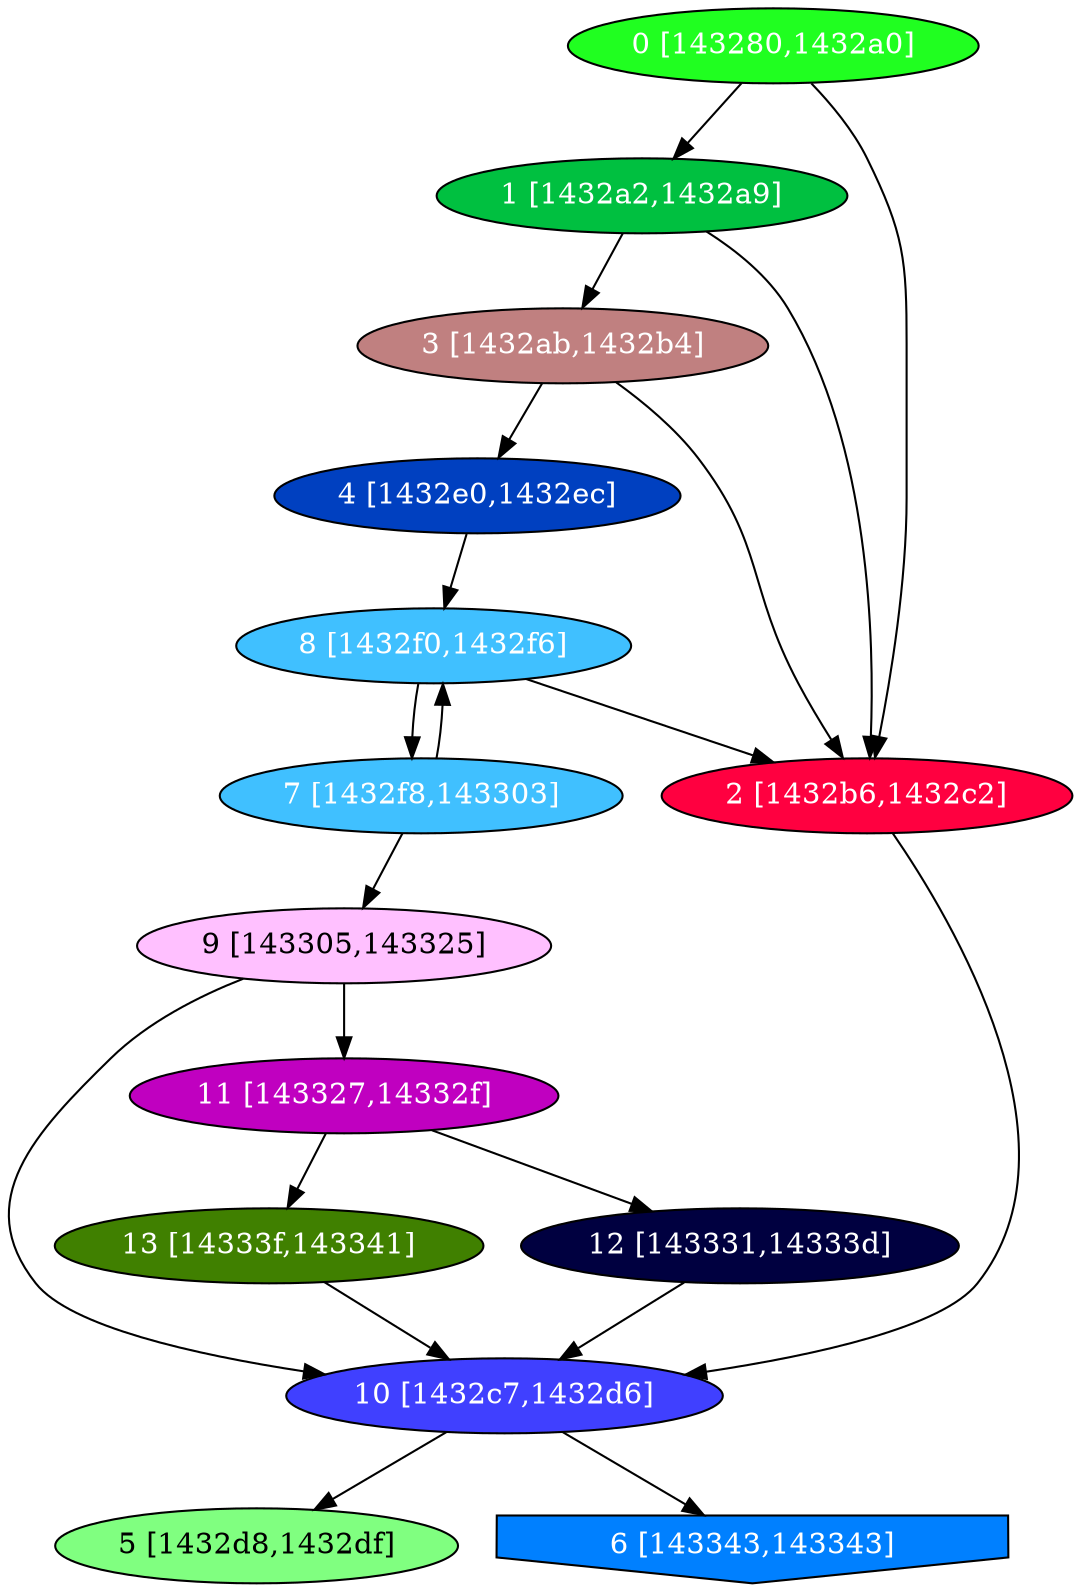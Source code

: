 diGraph libnss3{
	libnss3_0  [style=filled fillcolor="#20FF20" fontcolor="#ffffff" shape=oval label="0 [143280,1432a0]"]
	libnss3_1  [style=filled fillcolor="#00C040" fontcolor="#ffffff" shape=oval label="1 [1432a2,1432a9]"]
	libnss3_2  [style=filled fillcolor="#FF0040" fontcolor="#ffffff" shape=oval label="2 [1432b6,1432c2]"]
	libnss3_3  [style=filled fillcolor="#C08080" fontcolor="#ffffff" shape=oval label="3 [1432ab,1432b4]"]
	libnss3_4  [style=filled fillcolor="#0040C0" fontcolor="#ffffff" shape=oval label="4 [1432e0,1432ec]"]
	libnss3_5  [style=filled fillcolor="#80FF80" fontcolor="#000000" shape=oval label="5 [1432d8,1432df]"]
	libnss3_6  [style=filled fillcolor="#0080FF" fontcolor="#ffffff" shape=invhouse label="6 [143343,143343]"]
	libnss3_7  [style=filled fillcolor="#40C0FF" fontcolor="#ffffff" shape=oval label="7 [1432f8,143303]"]
	libnss3_8  [style=filled fillcolor="#40C0FF" fontcolor="#ffffff" shape=oval label="8 [1432f0,1432f6]"]
	libnss3_9  [style=filled fillcolor="#FFC0FF" fontcolor="#000000" shape=oval label="9 [143305,143325]"]
	libnss3_a  [style=filled fillcolor="#4040FF" fontcolor="#ffffff" shape=oval label="10 [1432c7,1432d6]"]
	libnss3_b  [style=filled fillcolor="#C000C0" fontcolor="#ffffff" shape=oval label="11 [143327,14332f]"]
	libnss3_c  [style=filled fillcolor="#000040" fontcolor="#ffffff" shape=oval label="12 [143331,14333d]"]
	libnss3_d  [style=filled fillcolor="#408000" fontcolor="#ffffff" shape=oval label="13 [14333f,143341]"]

	libnss3_0 -> libnss3_1
	libnss3_0 -> libnss3_2
	libnss3_1 -> libnss3_2
	libnss3_1 -> libnss3_3
	libnss3_2 -> libnss3_a
	libnss3_3 -> libnss3_2
	libnss3_3 -> libnss3_4
	libnss3_4 -> libnss3_8
	libnss3_7 -> libnss3_8
	libnss3_7 -> libnss3_9
	libnss3_8 -> libnss3_2
	libnss3_8 -> libnss3_7
	libnss3_9 -> libnss3_a
	libnss3_9 -> libnss3_b
	libnss3_a -> libnss3_5
	libnss3_a -> libnss3_6
	libnss3_b -> libnss3_c
	libnss3_b -> libnss3_d
	libnss3_c -> libnss3_a
	libnss3_d -> libnss3_a
}